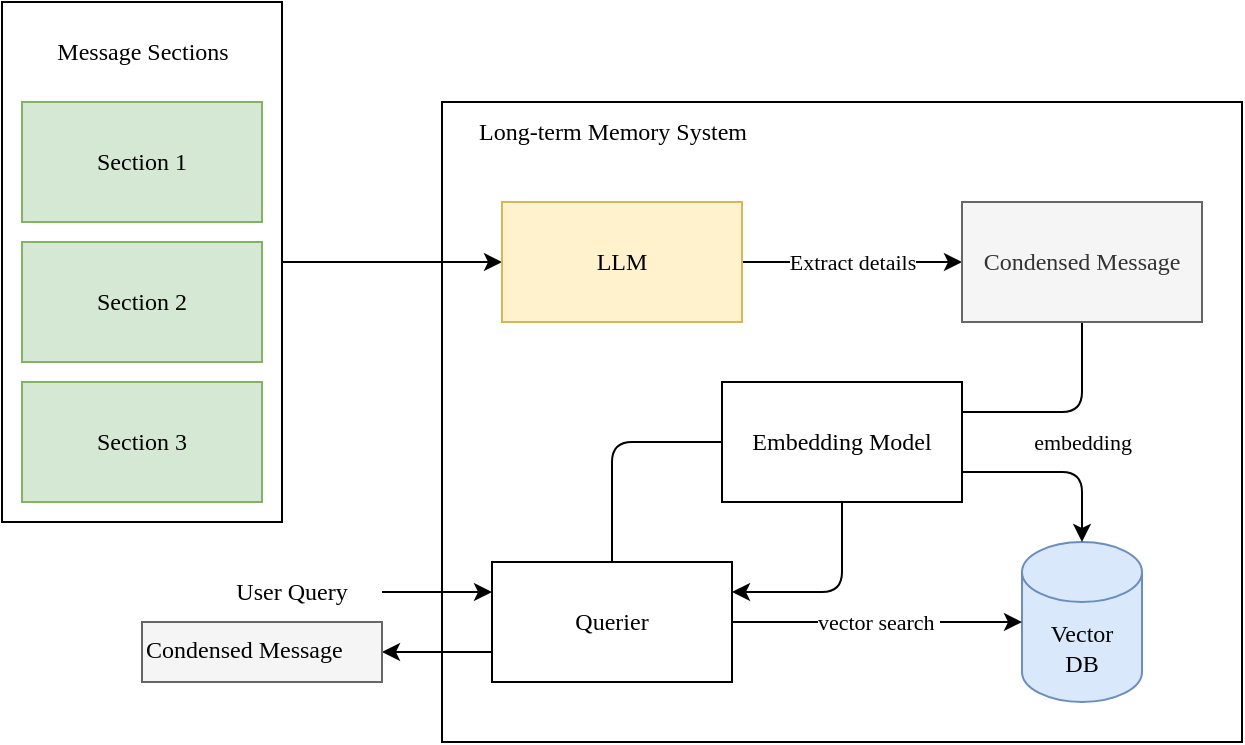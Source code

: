 <mxfile>
    <diagram id="Hxn8DbBX7pnhzdr96nmn" name="第 1 页">
        <mxGraphModel dx="822" dy="468" grid="1" gridSize="10" guides="1" tooltips="1" connect="1" arrows="1" fold="1" page="1" pageScale="1" pageWidth="827" pageHeight="1169" math="0" shadow="0">
            <root>
                <mxCell id="0"/>
                <mxCell id="1" parent="0"/>
                <mxCell id="8" value="" style="rounded=0;whiteSpace=wrap;html=1;fontFamily=Comic Sans MS;" vertex="1" parent="1">
                    <mxGeometry x="590" y="160" width="400" height="320" as="geometry"/>
                </mxCell>
                <mxCell id="11" style="edgeStyle=none;html=1;entryX=0;entryY=0.5;entryDx=0;entryDy=0;fontFamily=Comic Sans MS;" edge="1" parent="1" source="6" target="10">
                    <mxGeometry relative="1" as="geometry"/>
                </mxCell>
                <mxCell id="6" value="" style="rounded=0;whiteSpace=wrap;html=1;fontFamily=Comic Sans MS;" vertex="1" parent="1">
                    <mxGeometry x="370" y="110" width="140" height="260" as="geometry"/>
                </mxCell>
                <mxCell id="2" value="Section 1" style="rounded=0;whiteSpace=wrap;html=1;fontFamily=Comic Sans MS;fillColor=#d5e8d4;strokeColor=#82b366;" vertex="1" parent="1">
                    <mxGeometry x="380" y="160" width="120" height="60" as="geometry"/>
                </mxCell>
                <mxCell id="4" value="&lt;span style=&quot;color: rgb(0, 0, 0);&quot;&gt;Section 2&lt;/span&gt;" style="rounded=0;whiteSpace=wrap;html=1;fontFamily=Comic Sans MS;fillColor=#d5e8d4;strokeColor=#82b366;" vertex="1" parent="1">
                    <mxGeometry x="380" y="230" width="120" height="60" as="geometry"/>
                </mxCell>
                <mxCell id="5" value="&lt;span style=&quot;color: rgb(0, 0, 0);&quot;&gt;Section 3&lt;/span&gt;" style="rounded=0;whiteSpace=wrap;html=1;fontFamily=Comic Sans MS;fillColor=#d5e8d4;strokeColor=#82b366;" vertex="1" parent="1">
                    <mxGeometry x="380" y="300" width="120" height="60" as="geometry"/>
                </mxCell>
                <mxCell id="7" value="Message Sections" style="text;html=1;align=center;verticalAlign=middle;resizable=0;points=[];autosize=1;fontFamily=Comic Sans MS;" vertex="1" parent="1">
                    <mxGeometry x="380" y="120" width="120" height="30" as="geometry"/>
                </mxCell>
                <mxCell id="9" value="Long-term Memory System" style="text;html=1;align=center;verticalAlign=middle;resizable=0;points=[];autosize=1;strokeColor=none;fillColor=none;fontFamily=Comic Sans MS;" vertex="1" parent="1">
                    <mxGeometry x="585" y="160" width="180" height="30" as="geometry"/>
                </mxCell>
                <mxCell id="13" value="Extract details" style="edgeStyle=none;html=1;fontFamily=Comic Sans MS;" edge="1" parent="1" source="10" target="12">
                    <mxGeometry relative="1" as="geometry"/>
                </mxCell>
                <mxCell id="10" value="LLM" style="rounded=0;whiteSpace=wrap;html=1;fontFamily=Comic Sans MS;fillColor=#fff2cc;strokeColor=#d6b656;" vertex="1" parent="1">
                    <mxGeometry x="620" y="210" width="120" height="60" as="geometry"/>
                </mxCell>
                <mxCell id="20" style="edgeStyle=orthogonalEdgeStyle;html=1;exitX=0.5;exitY=1;exitDx=0;exitDy=0;entryX=1;entryY=0.25;entryDx=0;entryDy=0;endArrow=none;endFill=0;fontFamily=Comic Sans MS;" edge="1" parent="1" source="12" target="19">
                    <mxGeometry relative="1" as="geometry"/>
                </mxCell>
                <mxCell id="25" value="embedding" style="edgeLabel;html=1;align=center;verticalAlign=middle;resizable=0;points=[];fontFamily=Comic Sans MS;" vertex="1" connectable="0" parent="20">
                    <mxGeometry x="0.21" y="-3" relative="1" as="geometry">
                        <mxPoint x="18" y="18" as="offset"/>
                    </mxGeometry>
                </mxCell>
                <mxCell id="12" value="Condensed Message" style="rounded=0;whiteSpace=wrap;html=1;fontFamily=Comic Sans MS;fillColor=#f5f5f5;fontColor=#333333;strokeColor=#666666;" vertex="1" parent="1">
                    <mxGeometry x="850" y="210" width="120" height="60" as="geometry"/>
                </mxCell>
                <mxCell id="14" value="Vector&lt;br&gt;DB" style="shape=cylinder3;whiteSpace=wrap;html=1;boundedLbl=1;backgroundOutline=1;size=15;fontFamily=Comic Sans MS;fillColor=#dae8fc;strokeColor=#6c8ebf;" vertex="1" parent="1">
                    <mxGeometry x="880" y="380" width="60" height="80" as="geometry"/>
                </mxCell>
                <mxCell id="34" style="edgeStyle=orthogonalEdgeStyle;html=1;exitX=0.5;exitY=1;exitDx=0;exitDy=0;entryX=1;entryY=0.25;entryDx=0;entryDy=0;fontFamily=Comic Sans MS;" edge="1" parent="1" source="19" target="27">
                    <mxGeometry relative="1" as="geometry"/>
                </mxCell>
                <mxCell id="19" value="Embedding Model" style="rounded=0;whiteSpace=wrap;html=1;fontFamily=Comic Sans MS;" vertex="1" parent="1">
                    <mxGeometry x="730" y="300" width="120" height="60" as="geometry"/>
                </mxCell>
                <mxCell id="21" style="edgeStyle=orthogonalEdgeStyle;html=1;exitX=1;exitY=0.75;exitDx=0;exitDy=0;entryX=0.5;entryY=0;entryDx=0;entryDy=0;entryPerimeter=0;fontFamily=Comic Sans MS;" edge="1" parent="1" source="19" target="14">
                    <mxGeometry relative="1" as="geometry"/>
                </mxCell>
                <mxCell id="33" style="edgeStyle=orthogonalEdgeStyle;html=1;exitX=0.5;exitY=0;exitDx=0;exitDy=0;entryX=0;entryY=0.5;entryDx=0;entryDy=0;endArrow=none;endFill=0;fontFamily=Comic Sans MS;" edge="1" parent="1" source="27" target="19">
                    <mxGeometry relative="1" as="geometry"/>
                </mxCell>
                <mxCell id="41" style="edgeStyle=none;html=1;exitX=0;exitY=0.75;exitDx=0;exitDy=0;entryX=1;entryY=0.5;entryDx=0;entryDy=0;" edge="1" parent="1" source="27" target="42">
                    <mxGeometry relative="1" as="geometry">
                        <mxPoint x="560" y="434.609" as="targetPoint"/>
                    </mxGeometry>
                </mxCell>
                <mxCell id="27" value="Querier" style="rounded=0;whiteSpace=wrap;html=1;fontFamily=Comic Sans MS;" vertex="1" parent="1">
                    <mxGeometry x="615" y="390" width="120" height="60" as="geometry"/>
                </mxCell>
                <mxCell id="37" style="edgeStyle=none;html=1;exitX=1;exitY=0.5;exitDx=0;exitDy=0;entryX=0;entryY=0.25;entryDx=0;entryDy=0;fontFamily=Comic Sans MS;" edge="1" parent="1" source="36" target="27">
                    <mxGeometry relative="1" as="geometry"/>
                </mxCell>
                <mxCell id="36" value="User Query" style="text;html=1;align=center;verticalAlign=middle;whiteSpace=wrap;rounded=0;fontFamily=Comic Sans MS;" vertex="1" parent="1">
                    <mxGeometry x="470" y="390" width="90" height="30" as="geometry"/>
                </mxCell>
                <mxCell id="38" value="vector search&amp;nbsp;" style="edgeStyle=none;html=1;exitX=1;exitY=0.5;exitDx=0;exitDy=0;entryX=0;entryY=0.5;entryDx=0;entryDy=0;entryPerimeter=0;fontFamily=Comic Sans MS;" edge="1" parent="1" source="27" target="14">
                    <mxGeometry relative="1" as="geometry"/>
                </mxCell>
                <mxCell id="42" value="&lt;span style=&quot;color: rgb(0, 0, 0); font-family: &amp;quot;Comic Sans MS&amp;quot;; text-align: center;&quot;&gt;Condensed Message&lt;/span&gt;" style="text;whiteSpace=wrap;html=1;fillColor=#f5f5f5;fontColor=#333333;strokeColor=#666666;" vertex="1" parent="1">
                    <mxGeometry x="440" y="420" width="120" height="30" as="geometry"/>
                </mxCell>
            </root>
        </mxGraphModel>
    </diagram>
</mxfile>
